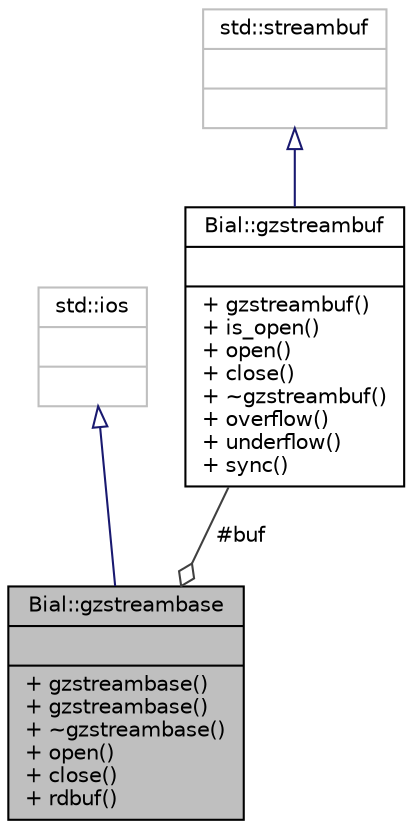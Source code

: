 digraph "Bial::gzstreambase"
{
  edge [fontname="Helvetica",fontsize="10",labelfontname="Helvetica",labelfontsize="10"];
  node [fontname="Helvetica",fontsize="10",shape=record];
  Node1 [label="{Bial::gzstreambase\n||+ gzstreambase()\l+ gzstreambase()\l+ ~gzstreambase()\l+ open()\l+ close()\l+ rdbuf()\l}",height=0.2,width=0.4,color="black", fillcolor="grey75", style="filled", fontcolor="black"];
  Node2 -> Node1 [dir="back",color="midnightblue",fontsize="10",style="solid",arrowtail="onormal",fontname="Helvetica"];
  Node2 [label="{std::ios\n||}",height=0.2,width=0.4,color="grey75", fillcolor="white", style="filled"];
  Node3 -> Node1 [color="grey25",fontsize="10",style="solid",label=" #buf" ,arrowhead="odiamond",fontname="Helvetica"];
  Node3 [label="{Bial::gzstreambuf\n||+ gzstreambuf()\l+ is_open()\l+ open()\l+ close()\l+ ~gzstreambuf()\l+ overflow()\l+ underflow()\l+ sync()\l}",height=0.2,width=0.4,color="black", fillcolor="white", style="filled",URL="$class_bial_1_1gzstreambuf.html"];
  Node4 -> Node3 [dir="back",color="midnightblue",fontsize="10",style="solid",arrowtail="onormal",fontname="Helvetica"];
  Node4 [label="{std::streambuf\n||}",height=0.2,width=0.4,color="grey75", fillcolor="white", style="filled"];
}
